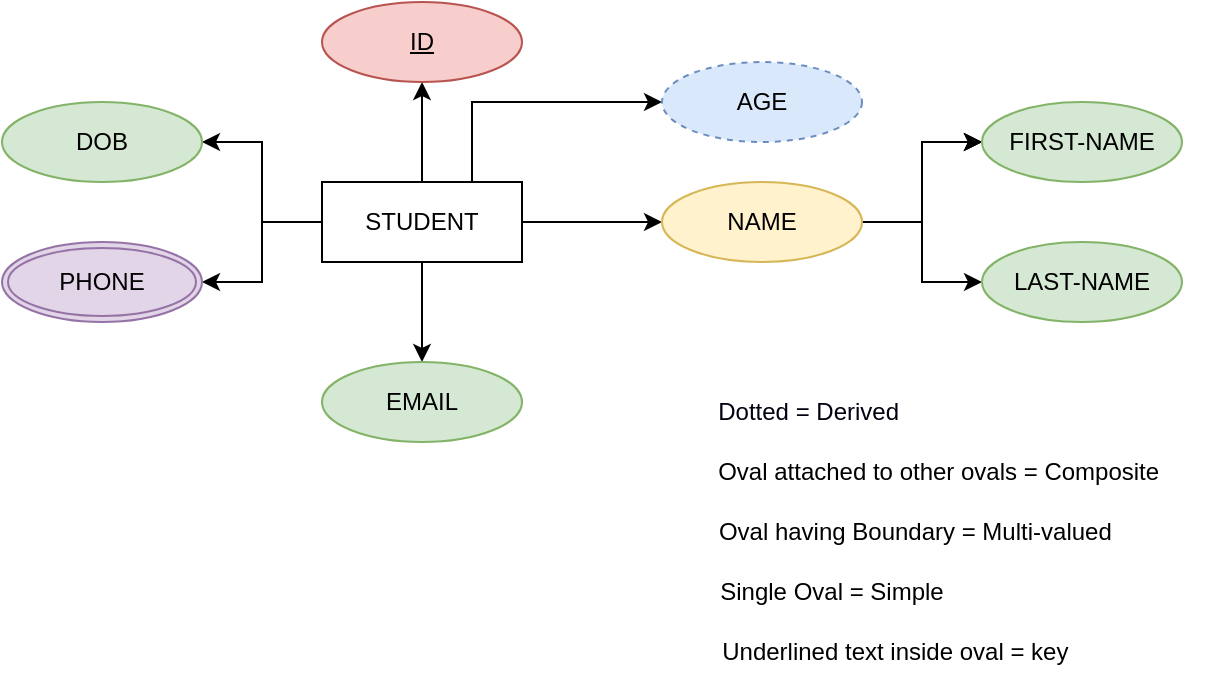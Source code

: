 <mxfile version="21.6.2" type="device">
  <diagram id="R2lEEEUBdFMjLlhIrx00" name="Page-1">
    <mxGraphModel dx="840" dy="458" grid="1" gridSize="10" guides="1" tooltips="1" connect="1" arrows="1" fold="1" page="1" pageScale="1" pageWidth="850" pageHeight="1100" math="0" shadow="0" extFonts="Permanent Marker^https://fonts.googleapis.com/css?family=Permanent+Marker">
      <root>
        <mxCell id="0" />
        <mxCell id="1" parent="0" />
        <mxCell id="Hpv5rLEoRyB7x9i4mZ83-4" value="" style="edgeStyle=orthogonalEdgeStyle;rounded=0;orthogonalLoop=1;jettySize=auto;html=1;" edge="1" parent="1" source="Hpv5rLEoRyB7x9i4mZ83-2" target="Hpv5rLEoRyB7x9i4mZ83-3">
          <mxGeometry relative="1" as="geometry" />
        </mxCell>
        <mxCell id="Hpv5rLEoRyB7x9i4mZ83-6" value="" style="edgeStyle=orthogonalEdgeStyle;rounded=0;orthogonalLoop=1;jettySize=auto;html=1;" edge="1" parent="1" source="Hpv5rLEoRyB7x9i4mZ83-2">
          <mxGeometry relative="1" as="geometry">
            <mxPoint x="300" y="90" as="targetPoint" />
          </mxGeometry>
        </mxCell>
        <mxCell id="Hpv5rLEoRyB7x9i4mZ83-9" value="" style="edgeStyle=orthogonalEdgeStyle;rounded=0;orthogonalLoop=1;jettySize=auto;html=1;" edge="1" parent="1" source="Hpv5rLEoRyB7x9i4mZ83-2" target="Hpv5rLEoRyB7x9i4mZ83-8">
          <mxGeometry relative="1" as="geometry" />
        </mxCell>
        <mxCell id="Hpv5rLEoRyB7x9i4mZ83-11" style="edgeStyle=orthogonalEdgeStyle;rounded=0;orthogonalLoop=1;jettySize=auto;html=1;exitX=0.75;exitY=0;exitDx=0;exitDy=0;entryX=0;entryY=0.5;entryDx=0;entryDy=0;" edge="1" parent="1" source="Hpv5rLEoRyB7x9i4mZ83-2" target="Hpv5rLEoRyB7x9i4mZ83-10">
          <mxGeometry relative="1" as="geometry" />
        </mxCell>
        <mxCell id="Hpv5rLEoRyB7x9i4mZ83-13" value="" style="edgeStyle=orthogonalEdgeStyle;rounded=0;orthogonalLoop=1;jettySize=auto;html=1;" edge="1" parent="1" source="Hpv5rLEoRyB7x9i4mZ83-2" target="Hpv5rLEoRyB7x9i4mZ83-12">
          <mxGeometry relative="1" as="geometry" />
        </mxCell>
        <mxCell id="Hpv5rLEoRyB7x9i4mZ83-23" style="edgeStyle=orthogonalEdgeStyle;rounded=0;orthogonalLoop=1;jettySize=auto;html=1;entryX=1;entryY=0.5;entryDx=0;entryDy=0;" edge="1" parent="1" source="Hpv5rLEoRyB7x9i4mZ83-2" target="Hpv5rLEoRyB7x9i4mZ83-20">
          <mxGeometry relative="1" as="geometry">
            <mxPoint x="220" y="200" as="targetPoint" />
            <Array as="points">
              <mxPoint x="220" y="160" />
              <mxPoint x="220" y="190" />
            </Array>
          </mxGeometry>
        </mxCell>
        <mxCell id="Hpv5rLEoRyB7x9i4mZ83-2" value="STUDENT" style="whiteSpace=wrap;html=1;align=center;" vertex="1" parent="1">
          <mxGeometry x="250" y="140" width="100" height="40" as="geometry" />
        </mxCell>
        <mxCell id="Hpv5rLEoRyB7x9i4mZ83-3" value="EMAIL" style="ellipse;whiteSpace=wrap;html=1;align=center;fillColor=#d5e8d4;strokeColor=#82b366;" vertex="1" parent="1">
          <mxGeometry x="250" y="230" width="100" height="40" as="geometry" />
        </mxCell>
        <mxCell id="Hpv5rLEoRyB7x9i4mZ83-5" value="ID" style="ellipse;whiteSpace=wrap;html=1;align=center;fontStyle=4;fillColor=#f8cecc;strokeColor=#b85450;" vertex="1" parent="1">
          <mxGeometry x="250" y="50" width="100" height="40" as="geometry" />
        </mxCell>
        <mxCell id="Hpv5rLEoRyB7x9i4mZ83-8" value="DOB" style="ellipse;whiteSpace=wrap;html=1;align=center;fillColor=#d5e8d4;strokeColor=#82b366;" vertex="1" parent="1">
          <mxGeometry x="90" y="100" width="100" height="40" as="geometry" />
        </mxCell>
        <mxCell id="Hpv5rLEoRyB7x9i4mZ83-10" value="AGE" style="ellipse;whiteSpace=wrap;html=1;align=center;dashed=1;fillColor=#dae8fc;strokeColor=#6c8ebf;" vertex="1" parent="1">
          <mxGeometry x="420" y="80" width="100" height="40" as="geometry" />
        </mxCell>
        <mxCell id="Hpv5rLEoRyB7x9i4mZ83-15" value="" style="edgeStyle=orthogonalEdgeStyle;rounded=0;orthogonalLoop=1;jettySize=auto;html=1;" edge="1" parent="1" source="Hpv5rLEoRyB7x9i4mZ83-12" target="Hpv5rLEoRyB7x9i4mZ83-14">
          <mxGeometry relative="1" as="geometry" />
        </mxCell>
        <mxCell id="Hpv5rLEoRyB7x9i4mZ83-16" value="" style="edgeStyle=orthogonalEdgeStyle;rounded=0;orthogonalLoop=1;jettySize=auto;html=1;" edge="1" parent="1" source="Hpv5rLEoRyB7x9i4mZ83-12" target="Hpv5rLEoRyB7x9i4mZ83-14">
          <mxGeometry relative="1" as="geometry" />
        </mxCell>
        <mxCell id="Hpv5rLEoRyB7x9i4mZ83-17" value="" style="edgeStyle=orthogonalEdgeStyle;rounded=0;orthogonalLoop=1;jettySize=auto;html=1;" edge="1" parent="1" source="Hpv5rLEoRyB7x9i4mZ83-12" target="Hpv5rLEoRyB7x9i4mZ83-14">
          <mxGeometry relative="1" as="geometry" />
        </mxCell>
        <mxCell id="Hpv5rLEoRyB7x9i4mZ83-19" value="" style="edgeStyle=orthogonalEdgeStyle;rounded=0;orthogonalLoop=1;jettySize=auto;html=1;" edge="1" parent="1" source="Hpv5rLEoRyB7x9i4mZ83-12" target="Hpv5rLEoRyB7x9i4mZ83-18">
          <mxGeometry relative="1" as="geometry" />
        </mxCell>
        <mxCell id="Hpv5rLEoRyB7x9i4mZ83-12" value="NAME" style="ellipse;whiteSpace=wrap;html=1;align=center;fillColor=#fff2cc;strokeColor=#d6b656;" vertex="1" parent="1">
          <mxGeometry x="420" y="140" width="100" height="40" as="geometry" />
        </mxCell>
        <mxCell id="Hpv5rLEoRyB7x9i4mZ83-14" value="FIRST-NAME" style="ellipse;whiteSpace=wrap;html=1;align=center;fillColor=#d5e8d4;strokeColor=#82b366;" vertex="1" parent="1">
          <mxGeometry x="580" y="100" width="100" height="40" as="geometry" />
        </mxCell>
        <mxCell id="Hpv5rLEoRyB7x9i4mZ83-18" value="LAST-NAME" style="ellipse;whiteSpace=wrap;html=1;align=center;fillColor=#d5e8d4;strokeColor=#82b366;" vertex="1" parent="1">
          <mxGeometry x="580" y="170" width="100" height="40" as="geometry" />
        </mxCell>
        <mxCell id="Hpv5rLEoRyB7x9i4mZ83-20" value="PHONE" style="ellipse;shape=doubleEllipse;margin=3;whiteSpace=wrap;html=1;align=center;fillColor=#e1d5e7;strokeColor=#9673a6;" vertex="1" parent="1">
          <mxGeometry x="90" y="170" width="100" height="40" as="geometry" />
        </mxCell>
        <mxCell id="Hpv5rLEoRyB7x9i4mZ83-24" value="&lt;font color=&quot;#000111&quot;&gt;Dotted = Derived&amp;nbsp; &amp;nbsp; &amp;nbsp; &amp;nbsp; &amp;nbsp; &amp;nbsp; &amp;nbsp;&lt;/font&gt;" style="text;html=1;strokeColor=none;fillColor=none;align=center;verticalAlign=middle;whiteSpace=wrap;rounded=0;" vertex="1" parent="1">
          <mxGeometry x="430" y="240" width="170" height="30" as="geometry" />
        </mxCell>
        <mxCell id="Hpv5rLEoRyB7x9i4mZ83-25" value="Oval attached to other ovals = Composite&amp;nbsp; &amp;nbsp; &amp;nbsp; &amp;nbsp;" style="text;html=1;strokeColor=none;fillColor=none;align=center;verticalAlign=middle;whiteSpace=wrap;rounded=0;" vertex="1" parent="1">
          <mxGeometry x="440" y="270" width="260" height="30" as="geometry" />
        </mxCell>
        <mxCell id="Hpv5rLEoRyB7x9i4mZ83-27" value="Oval having Boundary = Multi-valued&amp;nbsp;&amp;nbsp;" style="text;html=1;strokeColor=none;fillColor=none;align=center;verticalAlign=middle;whiteSpace=wrap;rounded=0;" vertex="1" parent="1">
          <mxGeometry x="430" y="300" width="240" height="30" as="geometry" />
        </mxCell>
        <mxCell id="Hpv5rLEoRyB7x9i4mZ83-28" value="Single Oval = Simple" style="text;html=1;strokeColor=none;fillColor=none;align=center;verticalAlign=middle;whiteSpace=wrap;rounded=0;" vertex="1" parent="1">
          <mxGeometry x="410" y="330" width="190" height="30" as="geometry" />
        </mxCell>
        <mxCell id="Hpv5rLEoRyB7x9i4mZ83-29" value="Underlined text inside oval = key&amp;nbsp; &amp;nbsp; &amp;nbsp;" style="text;html=1;strokeColor=none;fillColor=none;align=center;verticalAlign=middle;whiteSpace=wrap;rounded=0;" vertex="1" parent="1">
          <mxGeometry x="430" y="360" width="230" height="30" as="geometry" />
        </mxCell>
      </root>
    </mxGraphModel>
  </diagram>
</mxfile>
